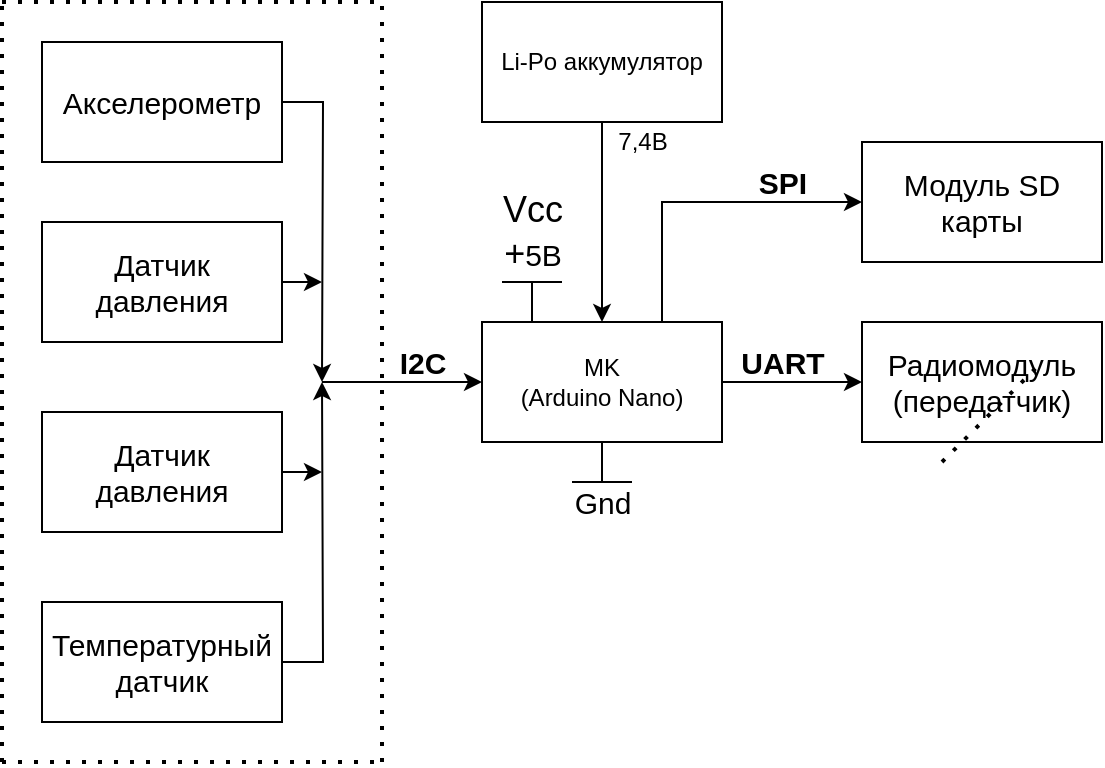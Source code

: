 <mxfile version="15.5.8" type="device"><diagram name="Page-1" id="7e0a89b8-554c-2b80-1dc8-d5c74ca68de4"><mxGraphModel dx="1422" dy="794" grid="1" gridSize="10" guides="1" tooltips="1" connect="1" arrows="1" fold="1" page="1" pageScale="1" pageWidth="1100" pageHeight="850" background="none" math="0" shadow="0"><root><mxCell id="0"/><mxCell id="1" parent="0"/><mxCell id="tgimwPRIePL3PRpzJRpZ-16" style="edgeStyle=orthogonalEdgeStyle;rounded=0;orthogonalLoop=1;jettySize=auto;html=1;exitX=0.75;exitY=0;exitDx=0;exitDy=0;entryX=0;entryY=0.5;entryDx=0;entryDy=0;fontSize=15;" edge="1" parent="1" source="tgimwPRIePL3PRpzJRpZ-1" target="tgimwPRIePL3PRpzJRpZ-15"><mxGeometry relative="1" as="geometry"/></mxCell><mxCell id="tgimwPRIePL3PRpzJRpZ-19" style="edgeStyle=orthogonalEdgeStyle;rounded=0;orthogonalLoop=1;jettySize=auto;html=1;exitX=1;exitY=0.5;exitDx=0;exitDy=0;entryX=0;entryY=0.5;entryDx=0;entryDy=0;fontSize=15;" edge="1" parent="1" source="tgimwPRIePL3PRpzJRpZ-1" target="tgimwPRIePL3PRpzJRpZ-18"><mxGeometry relative="1" as="geometry"/></mxCell><mxCell id="tgimwPRIePL3PRpzJRpZ-1" value="MK&lt;br&gt;(Arduino Nano)" style="rounded=0;whiteSpace=wrap;html=1;" vertex="1" parent="1"><mxGeometry x="290" y="320" width="120" height="60" as="geometry"/></mxCell><mxCell id="tgimwPRIePL3PRpzJRpZ-34" style="edgeStyle=orthogonalEdgeStyle;rounded=0;orthogonalLoop=1;jettySize=auto;html=1;fontSize=15;" edge="1" parent="1" source="tgimwPRIePL3PRpzJRpZ-3" target="tgimwPRIePL3PRpzJRpZ-1"><mxGeometry relative="1" as="geometry"/></mxCell><mxCell id="tgimwPRIePL3PRpzJRpZ-3" value="Li-Po аккумулятор" style="rounded=0;whiteSpace=wrap;html=1;" vertex="1" parent="1"><mxGeometry x="290" y="160" width="120" height="60" as="geometry"/></mxCell><mxCell id="tgimwPRIePL3PRpzJRpZ-4" value="7,4В" style="text;html=1;align=center;verticalAlign=middle;resizable=0;points=[];autosize=1;strokeColor=none;fillColor=none;" vertex="1" parent="1"><mxGeometry x="350" y="220" width="40" height="20" as="geometry"/></mxCell><mxCell id="tgimwPRIePL3PRpzJRpZ-5" value="&lt;font style=&quot;font-size: 18px ; line-height: 0&quot;&gt;&lt;br&gt;&lt;/font&gt;" style="verticalLabelPosition=top;verticalAlign=bottom;shape=mxgraph.electrical.signal_sources.vdd;shadow=0;dashed=0;align=center;strokeWidth=1;fontSize=24;html=1;flipV=1;" vertex="1" parent="1"><mxGeometry x="300" y="300" width="30" height="20" as="geometry"/></mxCell><mxCell id="tgimwPRIePL3PRpzJRpZ-12" value="Vcc&lt;br&gt;+&lt;font style=&quot;font-size: 15px&quot;&gt;5В&lt;/font&gt;" style="text;html=1;align=center;verticalAlign=middle;resizable=0;points=[];autosize=1;strokeColor=none;fillColor=none;fontSize=18;" vertex="1" parent="1"><mxGeometry x="290" y="250" width="50" height="50" as="geometry"/></mxCell><mxCell id="tgimwPRIePL3PRpzJRpZ-15" value="Модуль SD карты" style="rounded=0;whiteSpace=wrap;html=1;fontSize=15;" vertex="1" parent="1"><mxGeometry x="480" y="230" width="120" height="60" as="geometry"/></mxCell><mxCell id="tgimwPRIePL3PRpzJRpZ-17" value="&lt;b&gt;SPI&lt;/b&gt;" style="text;html=1;align=center;verticalAlign=middle;resizable=0;points=[];autosize=1;strokeColor=none;fillColor=none;fontSize=15;" vertex="1" parent="1"><mxGeometry x="420" y="240" width="40" height="20" as="geometry"/></mxCell><mxCell id="tgimwPRIePL3PRpzJRpZ-18" value="Радиомодуль&lt;br&gt;(передатчик)" style="rounded=0;whiteSpace=wrap;html=1;fontSize=15;" vertex="1" parent="1"><mxGeometry x="480" y="320" width="120" height="60" as="geometry"/></mxCell><mxCell id="tgimwPRIePL3PRpzJRpZ-20" value="&lt;b&gt;UART&lt;/b&gt;" style="text;html=1;align=center;verticalAlign=middle;resizable=0;points=[];autosize=1;strokeColor=none;fillColor=none;fontSize=15;" vertex="1" parent="1"><mxGeometry x="410" y="330" width="60" height="20" as="geometry"/></mxCell><mxCell id="tgimwPRIePL3PRpzJRpZ-42" style="edgeStyle=orthogonalEdgeStyle;rounded=0;orthogonalLoop=1;jettySize=auto;html=1;exitX=1;exitY=0.5;exitDx=0;exitDy=0;fontSize=15;" edge="1" parent="1" source="tgimwPRIePL3PRpzJRpZ-21"><mxGeometry relative="1" as="geometry"><mxPoint x="210" y="350" as="targetPoint"/></mxGeometry></mxCell><mxCell id="tgimwPRIePL3PRpzJRpZ-21" value="Акселерометр" style="whiteSpace=wrap;html=1;fontSize=15;" vertex="1" parent="1"><mxGeometry x="70" y="180" width="120" height="60" as="geometry"/></mxCell><mxCell id="tgimwPRIePL3PRpzJRpZ-45" style="edgeStyle=orthogonalEdgeStyle;rounded=0;orthogonalLoop=1;jettySize=auto;html=1;exitX=1;exitY=0.5;exitDx=0;exitDy=0;fontSize=15;" edge="1" parent="1" source="tgimwPRIePL3PRpzJRpZ-23"><mxGeometry relative="1" as="geometry"><mxPoint x="210" y="395" as="targetPoint"/></mxGeometry></mxCell><mxCell id="tgimwPRIePL3PRpzJRpZ-23" value="Датчик давления" style="rounded=0;whiteSpace=wrap;html=1;fontSize=15;" vertex="1" parent="1"><mxGeometry x="70" y="365" width="120" height="60" as="geometry"/></mxCell><mxCell id="tgimwPRIePL3PRpzJRpZ-44" style="edgeStyle=orthogonalEdgeStyle;rounded=0;orthogonalLoop=1;jettySize=auto;html=1;exitX=1;exitY=0.5;exitDx=0;exitDy=0;fontSize=15;" edge="1" parent="1" source="tgimwPRIePL3PRpzJRpZ-24"><mxGeometry relative="1" as="geometry"><mxPoint x="210" y="350" as="targetPoint"/></mxGeometry></mxCell><mxCell id="tgimwPRIePL3PRpzJRpZ-24" value="Температурный датчик" style="rounded=0;whiteSpace=wrap;html=1;fontSize=15;" vertex="1" parent="1"><mxGeometry x="70" y="460" width="120" height="60" as="geometry"/></mxCell><mxCell id="tgimwPRIePL3PRpzJRpZ-30" value="&lt;b&gt;I2C&lt;/b&gt;" style="text;html=1;align=center;verticalAlign=middle;resizable=0;points=[];autosize=1;strokeColor=none;fillColor=none;fontSize=15;" vertex="1" parent="1"><mxGeometry x="240" y="330" width="40" height="20" as="geometry"/></mxCell><mxCell id="tgimwPRIePL3PRpzJRpZ-32" value="&lt;font style=&quot;font-size: 18px ; line-height: 0&quot;&gt;&lt;br&gt;&lt;/font&gt;" style="verticalLabelPosition=top;verticalAlign=bottom;shape=mxgraph.electrical.signal_sources.vdd;shadow=0;dashed=0;align=center;strokeWidth=1;fontSize=24;html=1;flipV=1;direction=west;" vertex="1" parent="1"><mxGeometry x="335" y="380" width="30" height="20" as="geometry"/></mxCell><mxCell id="tgimwPRIePL3PRpzJRpZ-33" value="Gnd" style="text;html=1;align=center;verticalAlign=middle;resizable=0;points=[];autosize=1;strokeColor=none;fillColor=none;fontSize=15;" vertex="1" parent="1"><mxGeometry x="330" y="400" width="40" height="20" as="geometry"/></mxCell><mxCell id="tgimwPRIePL3PRpzJRpZ-43" style="edgeStyle=orthogonalEdgeStyle;rounded=0;orthogonalLoop=1;jettySize=auto;html=1;exitX=1;exitY=0.5;exitDx=0;exitDy=0;fontSize=15;" edge="1" parent="1" source="tgimwPRIePL3PRpzJRpZ-38"><mxGeometry relative="1" as="geometry"><mxPoint x="210" y="300" as="targetPoint"/></mxGeometry></mxCell><mxCell id="tgimwPRIePL3PRpzJRpZ-38" value="Датчик давления" style="rounded=0;whiteSpace=wrap;html=1;fontSize=15;" vertex="1" parent="1"><mxGeometry x="70" y="270" width="120" height="60" as="geometry"/></mxCell><mxCell id="tgimwPRIePL3PRpzJRpZ-46" value="" style="endArrow=classic;html=1;rounded=0;fontSize=15;entryX=0;entryY=0.5;entryDx=0;entryDy=0;" edge="1" parent="1" target="tgimwPRIePL3PRpzJRpZ-1"><mxGeometry width="50" height="50" relative="1" as="geometry"><mxPoint x="210" y="350" as="sourcePoint"/><mxPoint x="260" y="300" as="targetPoint"/></mxGeometry></mxCell><mxCell id="tgimwPRIePL3PRpzJRpZ-48" value="" style="endArrow=none;dashed=1;html=1;dashPattern=1 3;strokeWidth=2;rounded=0;fontSize=15;" edge="1" parent="1"><mxGeometry width="50" height="50" relative="1" as="geometry"><mxPoint x="50" y="540" as="sourcePoint"/><mxPoint x="50" y="160" as="targetPoint"/></mxGeometry></mxCell><mxCell id="tgimwPRIePL3PRpzJRpZ-49" value="" style="endArrow=none;dashed=1;html=1;dashPattern=1 3;strokeWidth=2;rounded=0;fontSize=15;" edge="1" parent="1"><mxGeometry width="50" height="50" relative="1" as="geometry"><mxPoint x="520" y="390" as="sourcePoint"/><mxPoint x="570" y="340" as="targetPoint"/></mxGeometry></mxCell><mxCell id="tgimwPRIePL3PRpzJRpZ-50" value="" style="endArrow=none;dashed=1;html=1;dashPattern=1 3;strokeWidth=2;rounded=0;fontSize=15;" edge="1" parent="1"><mxGeometry width="50" height="50" relative="1" as="geometry"><mxPoint x="50" y="540" as="sourcePoint"/><mxPoint x="240" y="540" as="targetPoint"/></mxGeometry></mxCell><mxCell id="tgimwPRIePL3PRpzJRpZ-51" value="" style="endArrow=none;dashed=1;html=1;dashPattern=1 3;strokeWidth=2;rounded=0;fontSize=15;" edge="1" parent="1"><mxGeometry width="50" height="50" relative="1" as="geometry"><mxPoint x="240" y="540" as="sourcePoint"/><mxPoint x="240" y="160" as="targetPoint"/></mxGeometry></mxCell><mxCell id="tgimwPRIePL3PRpzJRpZ-52" value="" style="endArrow=none;dashed=1;html=1;dashPattern=1 3;strokeWidth=2;rounded=0;fontSize=15;" edge="1" parent="1"><mxGeometry width="50" height="50" relative="1" as="geometry"><mxPoint x="50" y="160" as="sourcePoint"/><mxPoint x="240" y="160" as="targetPoint"/></mxGeometry></mxCell></root></mxGraphModel></diagram></mxfile>